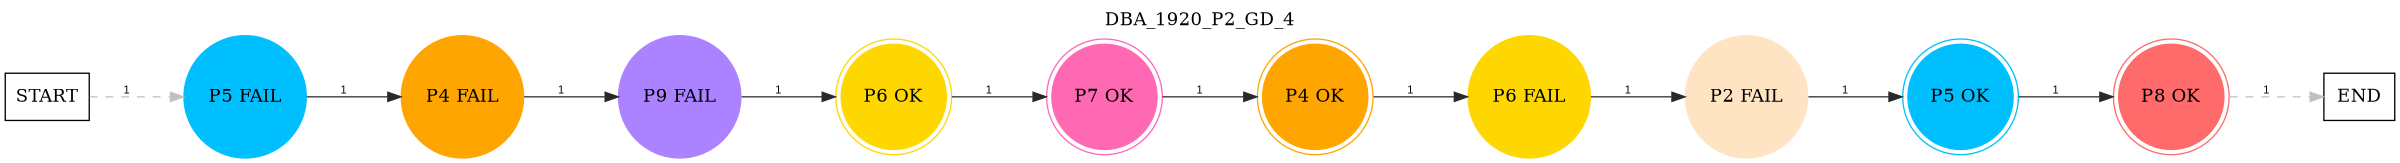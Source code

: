 digraph DBA_1920_P2_GD_4 {
	labelloc="t";
	label=DBA_1920_P2_GD_4;
	dpi = 150
	size="16,11!";
	margin = 0;
layout=circo;
"START" [shape=box, fillcolor=white, style=filled, color=black]
"P5 FAIL" [shape=circle, color=deepskyblue, style=filled]
"P4 FAIL" [shape=circle, color=orange, style=filled]
"P9 FAIL" [shape=circle, color=mediumpurple1, style=filled]
"P6 OK" [shape=circle, color=gold, peripheries=2, style=filled]
"P7 OK" [shape=circle, color=hotpink, peripheries=2, style=filled]
"P4 OK" [shape=circle, color=orange, peripheries=2, style=filled]
"P6 FAIL" [shape=circle, color=gold, style=filled]
"P2 FAIL" [shape=circle, color=bisque, style=filled]
"P5 OK" [shape=circle, color=deepskyblue, peripheries=2, style=filled]
"P8 OK" [shape=circle, color=indianred1, peripheries=2, style=filled]
"END" [shape=box, fillcolor=white, style=filled, color=black]
"START" -> "P5 FAIL" [ style = dashed color=grey label ="1" labelfloat=false fontname="Arial" fontsize=8]

"P5 FAIL" -> "P4 FAIL" [ color=grey16 penwidth = "1"label ="1" labelfloat=false fontname="Arial" fontsize=8]

"P4 FAIL" -> "P9 FAIL" [ color=grey16 penwidth = "1"label ="1" labelfloat=false fontname="Arial" fontsize=8]

"P9 FAIL" -> "P6 OK" [ color=grey16 penwidth = "1"label ="1" labelfloat=false fontname="Arial" fontsize=8]

"P6 OK" -> "P7 OK" [ color=grey16 penwidth = "1"label ="1" labelfloat=false fontname="Arial" fontsize=8]

"P7 OK" -> "P4 OK" [ color=grey16 penwidth = "1"label ="1" labelfloat=false fontname="Arial" fontsize=8]

"P4 OK" -> "P6 FAIL" [ color=grey16 penwidth = "1"label ="1" labelfloat=false fontname="Arial" fontsize=8]

"P6 FAIL" -> "P2 FAIL" [ color=grey16 penwidth = "1"label ="1" labelfloat=false fontname="Arial" fontsize=8]

"P2 FAIL" -> "P5 OK" [ color=grey16 penwidth = "1"label ="1" labelfloat=false fontname="Arial" fontsize=8]

"P5 OK" -> "P8 OK" [ color=grey16 penwidth = "1"label ="1" labelfloat=false fontname="Arial" fontsize=8]

"P8 OK" -> "END" [ style = dashed color=grey label ="1" labelfloat=false fontname="Arial" fontsize=8]

}
